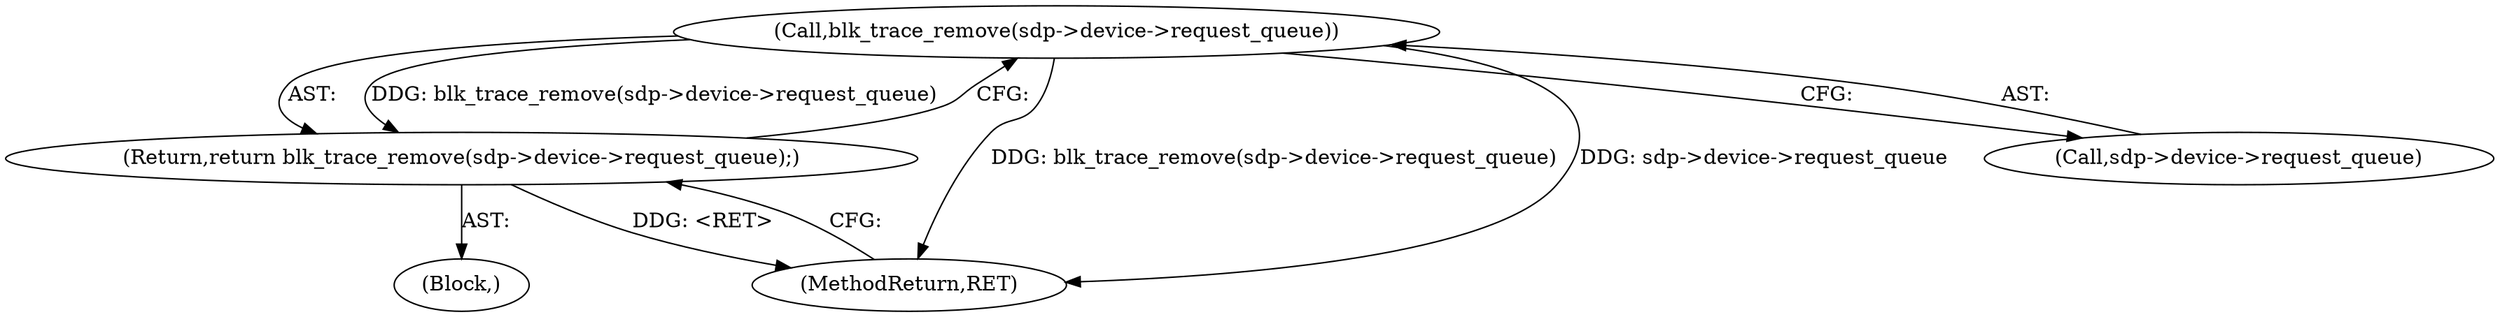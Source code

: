 digraph "0_linux_3e0097499839e0fe3af380410eababe5a47c4cf9_0@API" {
"1001009" [label="(Call,blk_trace_remove(sdp->device->request_queue))"];
"1001008" [label="(Return,return blk_trace_remove(sdp->device->request_queue);)"];
"1001009" [label="(Call,blk_trace_remove(sdp->device->request_queue))"];
"1001008" [label="(Return,return blk_trace_remove(sdp->device->request_queue);)"];
"1001060" [label="(MethodReturn,RET)"];
"1000167" [label="(Block,)"];
"1001010" [label="(Call,sdp->device->request_queue)"];
"1001009" -> "1001008"  [label="AST: "];
"1001009" -> "1001010"  [label="CFG: "];
"1001010" -> "1001009"  [label="AST: "];
"1001008" -> "1001009"  [label="CFG: "];
"1001009" -> "1001060"  [label="DDG: blk_trace_remove(sdp->device->request_queue)"];
"1001009" -> "1001060"  [label="DDG: sdp->device->request_queue"];
"1001009" -> "1001008"  [label="DDG: blk_trace_remove(sdp->device->request_queue)"];
"1001008" -> "1000167"  [label="AST: "];
"1001060" -> "1001008"  [label="CFG: "];
"1001008" -> "1001060"  [label="DDG: <RET>"];
}
